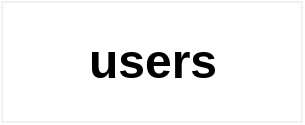 <mxfile>
    <diagram id="2pE0Te4LVDnTzDLxm5XB" name="ページ1">
        <mxGraphModel dx="652" dy="520" grid="1" gridSize="10" guides="1" tooltips="1" connect="1" arrows="1" fold="1" page="1" pageScale="1" pageWidth="827" pageHeight="1169" math="0" shadow="0">
            <root>
                <mxCell id="0"/>
                <mxCell id="1" parent="0"/>
                <mxCell id="2" value="users" style="text;fillColor=none;html=1;fontSize=24;fontStyle=1;verticalAlign=middle;align=center;strokeColor=#f0f0f0;" vertex="1" parent="1">
                    <mxGeometry x="250" y="120" width="150" height="60" as="geometry"/>
                </mxCell>
            </root>
        </mxGraphModel>
    </diagram>
</mxfile>